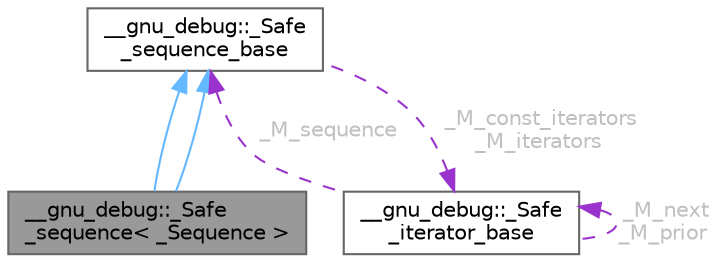 digraph "__gnu_debug::_Safe_sequence&lt; _Sequence &gt;"
{
 // LATEX_PDF_SIZE
  bgcolor="transparent";
  edge [fontname=Helvetica,fontsize=10,labelfontname=Helvetica,labelfontsize=10];
  node [fontname=Helvetica,fontsize=10,shape=box,height=0.2,width=0.4];
  Node1 [id="Node000001",label="__gnu_debug::_Safe\l_sequence\< _Sequence \>",height=0.2,width=0.4,color="gray40", fillcolor="grey60", style="filled", fontcolor="black",tooltip="Base class for constructing a safe sequence type that tracks iterators that reference it."];
  Node2 -> Node1 [id="edge1_Node000001_Node000002",dir="back",color="steelblue1",style="solid",tooltip=" "];
  Node2 [id="Node000002",label="__gnu_debug::_Safe\l_sequence_base",height=0.2,width=0.4,color="gray40", fillcolor="white", style="filled",URL="$class____gnu__debug_1_1___safe__sequence__base.html",tooltip="Base class that supports tracking of iterators that reference a sequence."];
  Node3 -> Node2 [id="edge2_Node000002_Node000003",dir="back",color="darkorchid3",style="dashed",tooltip=" ",label=" _M_const_iterators\n_M_iterators",fontcolor="grey" ];
  Node3 [id="Node000003",label="__gnu_debug::_Safe\l_iterator_base",height=0.2,width=0.4,color="gray40", fillcolor="white", style="filled",URL="$class____gnu__debug_1_1___safe__iterator__base.html",tooltip="Basic functionality for a safe iterator."];
  Node2 -> Node3 [id="edge3_Node000003_Node000002",dir="back",color="darkorchid3",style="dashed",tooltip=" ",label=" _M_sequence",fontcolor="grey" ];
  Node3 -> Node3 [id="edge4_Node000003_Node000003",dir="back",color="darkorchid3",style="dashed",tooltip=" ",label=" _M_next\n_M_prior",fontcolor="grey" ];
  Node2 -> Node1 [id="edge5_Node000001_Node000002",dir="back",color="steelblue1",style="solid",tooltip=" "];
}
